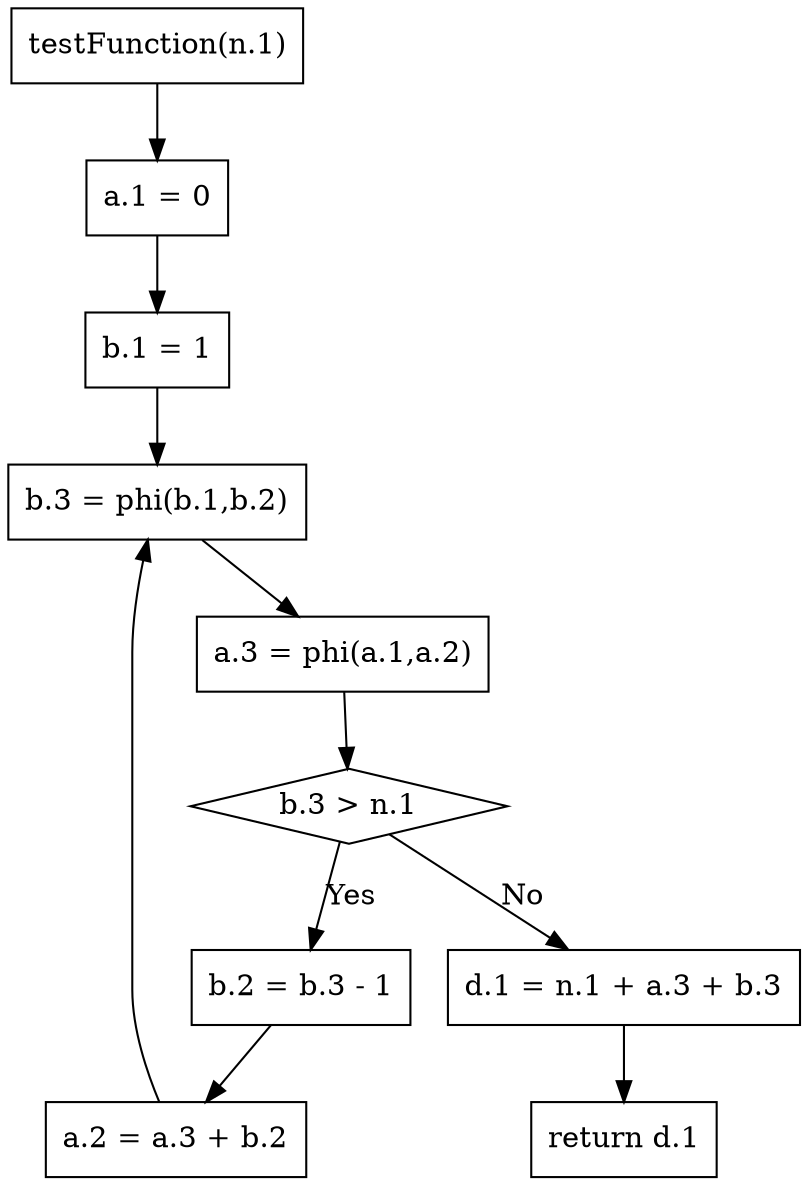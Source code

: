 digraph "gr" {
"1" ["label"="testFunction(n.1)","shape"="box"]
"2" ["label"="a.1 = 0","shape"="box"]
"3" ["label"="b.1 = 1","shape"="box"]

"4" ["label"="b.3 > n.1","shape"="diamond"]
"5" ["label"="b.2 = b.3 - 1","shape"="box"]
"6" ["label"="a.2 = a.3 + b.2","shape"="box"]

"7" ["label"="b.3 = phi(b.1,b.2)","shape"="box"]
"8" ["label"="a.3 = phi(a.1,a.2)","shape"="box"]

"9" ["label"="d.1 = n.1 + a.3 + b.3","shape"="box"]
"10" ["label"="return d.1","shape"="box"]

"1" -> "2" ["label"=""]
"2" -> "3" ["label"=""]
"3" -> "7" ["label"=""]
"7" -> "8" ["label"=""]
"8" -> "4" ["label"=""]
"4" -> "5" ["label"="Yes"]
"4" -> "9" ["label"="No"]
"5" -> "6" ["label"=""]
"6" -> "7" ["label"=""]
"9" -> "10" ["label"=""]
}